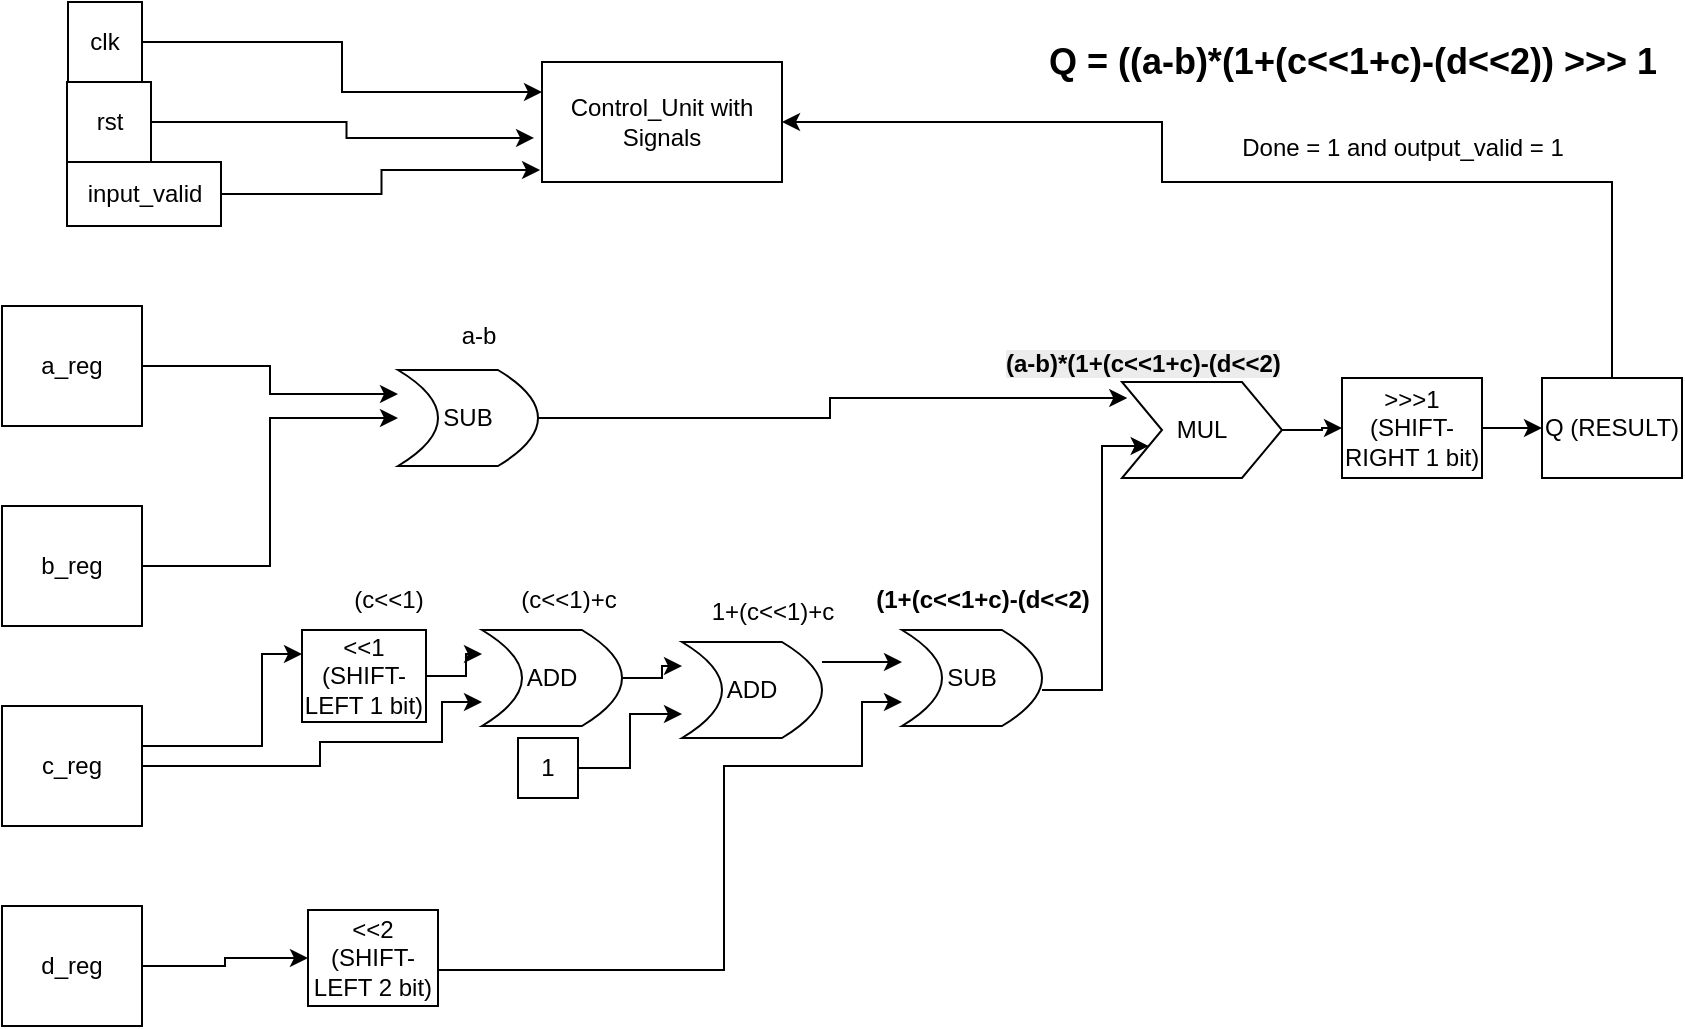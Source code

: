 <mxfile version="26.2.14">
  <diagram name="Page-1" id="qqKeivPFr5tOO1ZkJmPx">
    <mxGraphModel dx="2066" dy="1111" grid="1" gridSize="10" guides="1" tooltips="1" connect="1" arrows="1" fold="1" page="1" pageScale="1" pageWidth="850" pageHeight="1100" math="0" shadow="0">
      <root>
        <mxCell id="0" />
        <mxCell id="1" parent="0" />
        <mxCell id="JcRNawYZSQvBndE5q6Hf-1" value="Control_Unit with Signals" style="rounded=0;whiteSpace=wrap;html=1;" vertex="1" parent="1">
          <mxGeometry x="270" y="40" width="120" height="60" as="geometry" />
        </mxCell>
        <mxCell id="JcRNawYZSQvBndE5q6Hf-10" style="edgeStyle=orthogonalEdgeStyle;rounded=0;orthogonalLoop=1;jettySize=auto;html=1;entryX=1;entryY=0.75;entryDx=0;entryDy=0;" edge="1" parent="1" source="JcRNawYZSQvBndE5q6Hf-2" target="JcRNawYZSQvBndE5q6Hf-8">
          <mxGeometry relative="1" as="geometry" />
        </mxCell>
        <mxCell id="JcRNawYZSQvBndE5q6Hf-2" value="a_reg" style="rounded=0;whiteSpace=wrap;html=1;" vertex="1" parent="1">
          <mxGeometry y="162" width="70" height="60" as="geometry" />
        </mxCell>
        <mxCell id="JcRNawYZSQvBndE5q6Hf-11" style="edgeStyle=orthogonalEdgeStyle;rounded=0;orthogonalLoop=1;jettySize=auto;html=1;entryX=1;entryY=0.5;entryDx=0;entryDy=0;" edge="1" parent="1" source="JcRNawYZSQvBndE5q6Hf-3" target="JcRNawYZSQvBndE5q6Hf-8">
          <mxGeometry relative="1" as="geometry" />
        </mxCell>
        <mxCell id="JcRNawYZSQvBndE5q6Hf-3" value="b_reg" style="rounded=0;whiteSpace=wrap;html=1;" vertex="1" parent="1">
          <mxGeometry y="262" width="70" height="60" as="geometry" />
        </mxCell>
        <mxCell id="JcRNawYZSQvBndE5q6Hf-17" style="edgeStyle=orthogonalEdgeStyle;rounded=0;orthogonalLoop=1;jettySize=auto;html=1;entryX=0;entryY=0.25;entryDx=0;entryDy=0;" edge="1" parent="1" source="JcRNawYZSQvBndE5q6Hf-4" target="JcRNawYZSQvBndE5q6Hf-16">
          <mxGeometry relative="1" as="geometry">
            <Array as="points">
              <mxPoint x="130" y="382" />
              <mxPoint x="130" y="336" />
              <mxPoint x="150" y="336" />
            </Array>
          </mxGeometry>
        </mxCell>
        <mxCell id="JcRNawYZSQvBndE5q6Hf-51" style="edgeStyle=orthogonalEdgeStyle;rounded=0;orthogonalLoop=1;jettySize=auto;html=1;entryX=1;entryY=0.25;entryDx=0;entryDy=0;" edge="1" parent="1" source="JcRNawYZSQvBndE5q6Hf-4" target="JcRNawYZSQvBndE5q6Hf-18">
          <mxGeometry relative="1" as="geometry">
            <Array as="points">
              <mxPoint x="159" y="392" />
              <mxPoint x="159" y="380" />
              <mxPoint x="220" y="380" />
              <mxPoint x="220" y="360" />
            </Array>
          </mxGeometry>
        </mxCell>
        <mxCell id="JcRNawYZSQvBndE5q6Hf-4" value="c_reg" style="rounded=0;whiteSpace=wrap;html=1;" vertex="1" parent="1">
          <mxGeometry y="362" width="70" height="60" as="geometry" />
        </mxCell>
        <mxCell id="JcRNawYZSQvBndE5q6Hf-38" value="" style="edgeStyle=orthogonalEdgeStyle;rounded=0;orthogonalLoop=1;jettySize=auto;html=1;" edge="1" parent="1" source="JcRNawYZSQvBndE5q6Hf-5" target="JcRNawYZSQvBndE5q6Hf-36">
          <mxGeometry relative="1" as="geometry" />
        </mxCell>
        <mxCell id="JcRNawYZSQvBndE5q6Hf-5" value="d_reg" style="rounded=0;whiteSpace=wrap;html=1;" vertex="1" parent="1">
          <mxGeometry y="462" width="70" height="60" as="geometry" />
        </mxCell>
        <mxCell id="JcRNawYZSQvBndE5q6Hf-47" style="edgeStyle=orthogonalEdgeStyle;rounded=0;orthogonalLoop=1;jettySize=auto;html=1;exitX=0;exitY=0.5;exitDx=0;exitDy=0;entryX=0.033;entryY=0.167;entryDx=0;entryDy=0;entryPerimeter=0;" edge="1" parent="1" source="JcRNawYZSQvBndE5q6Hf-8" target="JcRNawYZSQvBndE5q6Hf-45">
          <mxGeometry relative="1" as="geometry">
            <mxPoint x="608" y="202" as="targetPoint" />
          </mxGeometry>
        </mxCell>
        <mxCell id="JcRNawYZSQvBndE5q6Hf-8" value="SUB" style="shape=dataStorage;whiteSpace=wrap;html=1;fixedSize=1;direction=west;" vertex="1" parent="1">
          <mxGeometry x="198" y="194" width="70" height="48" as="geometry" />
        </mxCell>
        <mxCell id="JcRNawYZSQvBndE5q6Hf-13" value="a-b" style="text;html=1;align=center;verticalAlign=middle;resizable=0;points=[];autosize=1;strokeColor=none;fillColor=none;" vertex="1" parent="1">
          <mxGeometry x="218" y="162" width="40" height="30" as="geometry" />
        </mxCell>
        <mxCell id="JcRNawYZSQvBndE5q6Hf-19" style="edgeStyle=orthogonalEdgeStyle;rounded=0;orthogonalLoop=1;jettySize=auto;html=1;entryX=1;entryY=0.75;entryDx=0;entryDy=0;" edge="1" parent="1" source="JcRNawYZSQvBndE5q6Hf-16" target="JcRNawYZSQvBndE5q6Hf-18">
          <mxGeometry relative="1" as="geometry" />
        </mxCell>
        <mxCell id="JcRNawYZSQvBndE5q6Hf-16" value="&amp;lt;&amp;lt;1 (SHIFT-LEFT 1 bit)" style="rounded=0;whiteSpace=wrap;html=1;" vertex="1" parent="1">
          <mxGeometry x="150" y="324" width="62" height="46" as="geometry" />
        </mxCell>
        <mxCell id="JcRNawYZSQvBndE5q6Hf-27" value="" style="edgeStyle=orthogonalEdgeStyle;rounded=0;orthogonalLoop=1;jettySize=auto;html=1;entryX=1;entryY=0.75;entryDx=0;entryDy=0;" edge="1" parent="1" source="JcRNawYZSQvBndE5q6Hf-18" target="JcRNawYZSQvBndE5q6Hf-26">
          <mxGeometry relative="1" as="geometry" />
        </mxCell>
        <mxCell id="JcRNawYZSQvBndE5q6Hf-18" value="ADD" style="shape=dataStorage;whiteSpace=wrap;html=1;fixedSize=1;direction=west;" vertex="1" parent="1">
          <mxGeometry x="240" y="324" width="70" height="48" as="geometry" />
        </mxCell>
        <mxCell id="JcRNawYZSQvBndE5q6Hf-23" value="(c&amp;lt;&amp;lt;1)" style="text;html=1;align=center;verticalAlign=middle;resizable=0;points=[];autosize=1;strokeColor=none;fillColor=none;" vertex="1" parent="1">
          <mxGeometry x="163" y="294" width="60" height="30" as="geometry" />
        </mxCell>
        <mxCell id="JcRNawYZSQvBndE5q6Hf-28" style="edgeStyle=orthogonalEdgeStyle;rounded=0;orthogonalLoop=1;jettySize=auto;html=1;entryX=1;entryY=0.25;entryDx=0;entryDy=0;" edge="1" parent="1" source="JcRNawYZSQvBndE5q6Hf-24" target="JcRNawYZSQvBndE5q6Hf-26">
          <mxGeometry relative="1" as="geometry" />
        </mxCell>
        <mxCell id="JcRNawYZSQvBndE5q6Hf-24" value="1" style="rounded=0;whiteSpace=wrap;html=1;" vertex="1" parent="1">
          <mxGeometry x="258" y="378" width="30" height="30" as="geometry" />
        </mxCell>
        <mxCell id="JcRNawYZSQvBndE5q6Hf-41" value="" style="edgeStyle=orthogonalEdgeStyle;rounded=0;orthogonalLoop=1;jettySize=auto;html=1;" edge="1" parent="1" source="JcRNawYZSQvBndE5q6Hf-26" target="JcRNawYZSQvBndE5q6Hf-40">
          <mxGeometry relative="1" as="geometry">
            <Array as="points">
              <mxPoint x="440" y="340" />
              <mxPoint x="440" y="340" />
            </Array>
          </mxGeometry>
        </mxCell>
        <mxCell id="JcRNawYZSQvBndE5q6Hf-26" value="ADD" style="shape=dataStorage;whiteSpace=wrap;html=1;fixedSize=1;direction=west;" vertex="1" parent="1">
          <mxGeometry x="340" y="330" width="70" height="48" as="geometry" />
        </mxCell>
        <mxCell id="JcRNawYZSQvBndE5q6Hf-31" value="(c&amp;lt;&amp;lt;1)+c&lt;span style=&quot;color: rgba(0, 0, 0, 0); font-family: monospace; font-size: 0px; text-align: start;&quot;&gt;%3CmxGraphModel%3E%3Croot%3E%3CmxCell%20id%3D%220%22%2F%3E%3CmxCell%20id%3D%221%22%20parent%3D%220%22%2F%3E%3CmxCell%20id%3D%222%22%20value%3D%22(c%26amp%3Blt%3B%26amp%3Blt%3B1)%22%20style%3D%22text%3Bhtml%3D1%3Balign%3Dcenter%3BverticalAlign%3Dmiddle%3Bresizable%3D0%3Bpoints%3D%5B%5D%3Bautosize%3D1%3BstrokeColor%3Dnone%3BfillColor%3Dnone%3B%22%20vertex%3D%221%22%20parent%3D%221%22%3E%3CmxGeometry%20x%3D%22275%22%20y%3D%22300%22%20width%3D%2260%22%20height%3D%2230%22%20as%3D%22geometry%22%2F%3E%3C%2FmxCell%3E%3C%2Froot%3E%3C%2FmxGraphModel%3E&lt;/span&gt;" style="text;html=1;align=center;verticalAlign=middle;resizable=0;points=[];autosize=1;strokeColor=none;fillColor=none;" vertex="1" parent="1">
          <mxGeometry x="248" y="294" width="70" height="30" as="geometry" />
        </mxCell>
        <mxCell id="JcRNawYZSQvBndE5q6Hf-33" value="1+(c&amp;lt;&amp;lt;1)+c&lt;span style=&quot;color: rgba(0, 0, 0, 0); font-family: monospace; font-size: 0px; text-align: start;&quot;&gt;%3CmxGraphModel%3E%3Croot%3E%3CmxCell%20id%3D%220%22%2F%3E%3CmxCell%20id%3D%221%22%20parent%3D%220%22%2F%3E%3CmxCell%20id%3D%222%22%20value%3D%22(c%26amp%3Blt%3B%26amp%3Blt%3B1)%22%20style%3D%22text%3Bhtml%3D1%3Balign%3Dcenter%3BverticalAlign%3Dmiddle%3Bresizable%3D0%3Bpoints%3D%5B%5D%3Bautosize%3D1%3BstrokeColor%3Dnone%3BfillColor%3Dnone%3B%22%20vertex%3D%221%22%20parent%3D%221%22%3E%3CmxGeometry%20x%3D%22275%22%20y%3D%22300%22%20width%3D%2260%22%20height%3D%2230%22%20as%3D%22geometry%22%2F%3E%3C%2FmxCell%3E%3C%2Froot%3E%3C%2FmxGraphModel%3E&lt;/span&gt;" style="text;html=1;align=center;verticalAlign=middle;resizable=0;points=[];autosize=1;strokeColor=none;fillColor=none;" vertex="1" parent="1">
          <mxGeometry x="345" y="300" width="80" height="30" as="geometry" />
        </mxCell>
        <mxCell id="JcRNawYZSQvBndE5q6Hf-34" value="&lt;b&gt;&lt;font style=&quot;font-size: 18px;&quot;&gt;Q = ((a-b)*(1+(c&amp;lt;&amp;lt;1+c)-(d&amp;lt;&amp;lt;2)) &amp;gt;&amp;gt;&amp;gt; 1&lt;/font&gt;&lt;/b&gt;" style="text;html=1;align=center;verticalAlign=middle;resizable=0;points=[];autosize=1;strokeColor=none;fillColor=none;" vertex="1" parent="1">
          <mxGeometry x="510" y="20" width="330" height="40" as="geometry" />
        </mxCell>
        <mxCell id="JcRNawYZSQvBndE5q6Hf-42" style="edgeStyle=orthogonalEdgeStyle;rounded=0;orthogonalLoop=1;jettySize=auto;html=1;entryX=1;entryY=0.25;entryDx=0;entryDy=0;" edge="1" parent="1" source="JcRNawYZSQvBndE5q6Hf-36" target="JcRNawYZSQvBndE5q6Hf-40">
          <mxGeometry relative="1" as="geometry">
            <Array as="points">
              <mxPoint x="361" y="494" />
              <mxPoint x="361" y="392" />
              <mxPoint x="430" y="392" />
              <mxPoint x="430" y="360" />
            </Array>
          </mxGeometry>
        </mxCell>
        <mxCell id="JcRNawYZSQvBndE5q6Hf-36" value="&amp;lt;&amp;lt;2 (SHIFT-LEFT 2 bit)" style="rounded=0;whiteSpace=wrap;html=1;" vertex="1" parent="1">
          <mxGeometry x="153" y="464" width="65" height="48" as="geometry" />
        </mxCell>
        <mxCell id="JcRNawYZSQvBndE5q6Hf-46" style="edgeStyle=orthogonalEdgeStyle;rounded=0;orthogonalLoop=1;jettySize=auto;html=1;entryX=0;entryY=0.75;entryDx=0;entryDy=0;" edge="1" parent="1" source="JcRNawYZSQvBndE5q6Hf-40" target="JcRNawYZSQvBndE5q6Hf-45">
          <mxGeometry relative="1" as="geometry">
            <Array as="points">
              <mxPoint x="550" y="354" />
              <mxPoint x="550" y="232" />
            </Array>
          </mxGeometry>
        </mxCell>
        <mxCell id="JcRNawYZSQvBndE5q6Hf-40" value="SUB" style="shape=dataStorage;whiteSpace=wrap;html=1;fixedSize=1;direction=west;" vertex="1" parent="1">
          <mxGeometry x="450" y="324" width="70" height="48" as="geometry" />
        </mxCell>
        <mxCell id="JcRNawYZSQvBndE5q6Hf-43" value="&lt;b&gt;&lt;font style=&quot;font-size: 12px;&quot;&gt;(1+(c&amp;lt;&amp;lt;1+c)-(d&amp;lt;&amp;lt;2)&lt;/font&gt;&lt;/b&gt;" style="text;html=1;align=center;verticalAlign=middle;resizable=0;points=[];autosize=1;strokeColor=none;fillColor=none;" vertex="1" parent="1">
          <mxGeometry x="425" y="294" width="130" height="30" as="geometry" />
        </mxCell>
        <mxCell id="JcRNawYZSQvBndE5q6Hf-55" value="" style="edgeStyle=orthogonalEdgeStyle;rounded=0;orthogonalLoop=1;jettySize=auto;html=1;" edge="1" parent="1" source="JcRNawYZSQvBndE5q6Hf-45" target="JcRNawYZSQvBndE5q6Hf-54">
          <mxGeometry relative="1" as="geometry" />
        </mxCell>
        <mxCell id="JcRNawYZSQvBndE5q6Hf-45" value="MUL" style="shape=step;perimeter=stepPerimeter;whiteSpace=wrap;html=1;fixedSize=1;" vertex="1" parent="1">
          <mxGeometry x="560" y="200" width="80" height="48" as="geometry" />
        </mxCell>
        <mxCell id="JcRNawYZSQvBndE5q6Hf-48" value="&lt;b style=&quot;forced-color-adjust: none; color: rgb(0, 0, 0); font-family: Helvetica; font-style: normal; font-variant-ligatures: normal; font-variant-caps: normal; letter-spacing: normal; orphans: 2; text-align: center; text-indent: 0px; text-transform: none; widows: 2; word-spacing: 0px; -webkit-text-stroke-width: 0px; white-space: nowrap; background-color: rgb(236, 236, 236); text-decoration-thickness: initial; text-decoration-style: initial; text-decoration-color: initial;&quot;&gt;&lt;font style=&quot;forced-color-adjust: none; font-size: 12px;&quot;&gt;(a-b)*(1+(c&amp;lt;&amp;lt;1+c)-(d&amp;lt;&amp;lt;2)&lt;/font&gt;&lt;/b&gt;" style="text;whiteSpace=wrap;html=1;" vertex="1" parent="1">
          <mxGeometry x="500" y="177" width="140" height="23" as="geometry" />
        </mxCell>
        <mxCell id="JcRNawYZSQvBndE5q6Hf-57" value="" style="edgeStyle=orthogonalEdgeStyle;rounded=0;orthogonalLoop=1;jettySize=auto;html=1;" edge="1" parent="1" source="JcRNawYZSQvBndE5q6Hf-54" target="JcRNawYZSQvBndE5q6Hf-56">
          <mxGeometry relative="1" as="geometry" />
        </mxCell>
        <mxCell id="JcRNawYZSQvBndE5q6Hf-54" value="&amp;gt;&amp;gt;&amp;gt;1 (SHIFT-RIGHT 1 bit)" style="rounded=0;whiteSpace=wrap;html=1;" vertex="1" parent="1">
          <mxGeometry x="670" y="198" width="70" height="50" as="geometry" />
        </mxCell>
        <mxCell id="JcRNawYZSQvBndE5q6Hf-58" style="edgeStyle=orthogonalEdgeStyle;rounded=0;orthogonalLoop=1;jettySize=auto;html=1;entryX=1;entryY=0.5;entryDx=0;entryDy=0;" edge="1" parent="1" source="JcRNawYZSQvBndE5q6Hf-56" target="JcRNawYZSQvBndE5q6Hf-1">
          <mxGeometry relative="1" as="geometry">
            <Array as="points">
              <mxPoint x="805" y="100" />
              <mxPoint x="580" y="100" />
              <mxPoint x="580" y="70" />
            </Array>
          </mxGeometry>
        </mxCell>
        <mxCell id="JcRNawYZSQvBndE5q6Hf-56" value="Q (RESULT)" style="rounded=0;whiteSpace=wrap;html=1;" vertex="1" parent="1">
          <mxGeometry x="770" y="198" width="70" height="50" as="geometry" />
        </mxCell>
        <mxCell id="JcRNawYZSQvBndE5q6Hf-59" value="Done = 1 and output_valid = 1" style="text;html=1;align=center;verticalAlign=middle;resizable=0;points=[];autosize=1;strokeColor=none;fillColor=none;" vertex="1" parent="1">
          <mxGeometry x="610" y="68" width="180" height="30" as="geometry" />
        </mxCell>
        <mxCell id="JcRNawYZSQvBndE5q6Hf-72" style="edgeStyle=orthogonalEdgeStyle;rounded=0;orthogonalLoop=1;jettySize=auto;html=1;entryX=0;entryY=0.25;entryDx=0;entryDy=0;" edge="1" parent="1" source="JcRNawYZSQvBndE5q6Hf-63" target="JcRNawYZSQvBndE5q6Hf-1">
          <mxGeometry relative="1" as="geometry" />
        </mxCell>
        <mxCell id="JcRNawYZSQvBndE5q6Hf-63" value="clk" style="whiteSpace=wrap;html=1;" vertex="1" parent="1">
          <mxGeometry x="33" y="10" width="37" height="40" as="geometry" />
        </mxCell>
        <mxCell id="JcRNawYZSQvBndE5q6Hf-64" value="rst" style="whiteSpace=wrap;html=1;" vertex="1" parent="1">
          <mxGeometry x="32.5" y="50" width="42" height="40" as="geometry" />
        </mxCell>
        <mxCell id="JcRNawYZSQvBndE5q6Hf-67" value="input_valid" style="rounded=0;whiteSpace=wrap;html=1;" vertex="1" parent="1">
          <mxGeometry x="32.5" y="90" width="77" height="32" as="geometry" />
        </mxCell>
        <mxCell id="JcRNawYZSQvBndE5q6Hf-70" style="edgeStyle=orthogonalEdgeStyle;rounded=0;orthogonalLoop=1;jettySize=auto;html=1;entryX=-0.008;entryY=0.9;entryDx=0;entryDy=0;entryPerimeter=0;" edge="1" parent="1" source="JcRNawYZSQvBndE5q6Hf-67" target="JcRNawYZSQvBndE5q6Hf-1">
          <mxGeometry relative="1" as="geometry" />
        </mxCell>
        <mxCell id="JcRNawYZSQvBndE5q6Hf-73" style="edgeStyle=orthogonalEdgeStyle;rounded=0;orthogonalLoop=1;jettySize=auto;html=1;entryX=-0.033;entryY=0.633;entryDx=0;entryDy=0;entryPerimeter=0;" edge="1" parent="1" source="JcRNawYZSQvBndE5q6Hf-64" target="JcRNawYZSQvBndE5q6Hf-1">
          <mxGeometry relative="1" as="geometry" />
        </mxCell>
      </root>
    </mxGraphModel>
  </diagram>
</mxfile>
